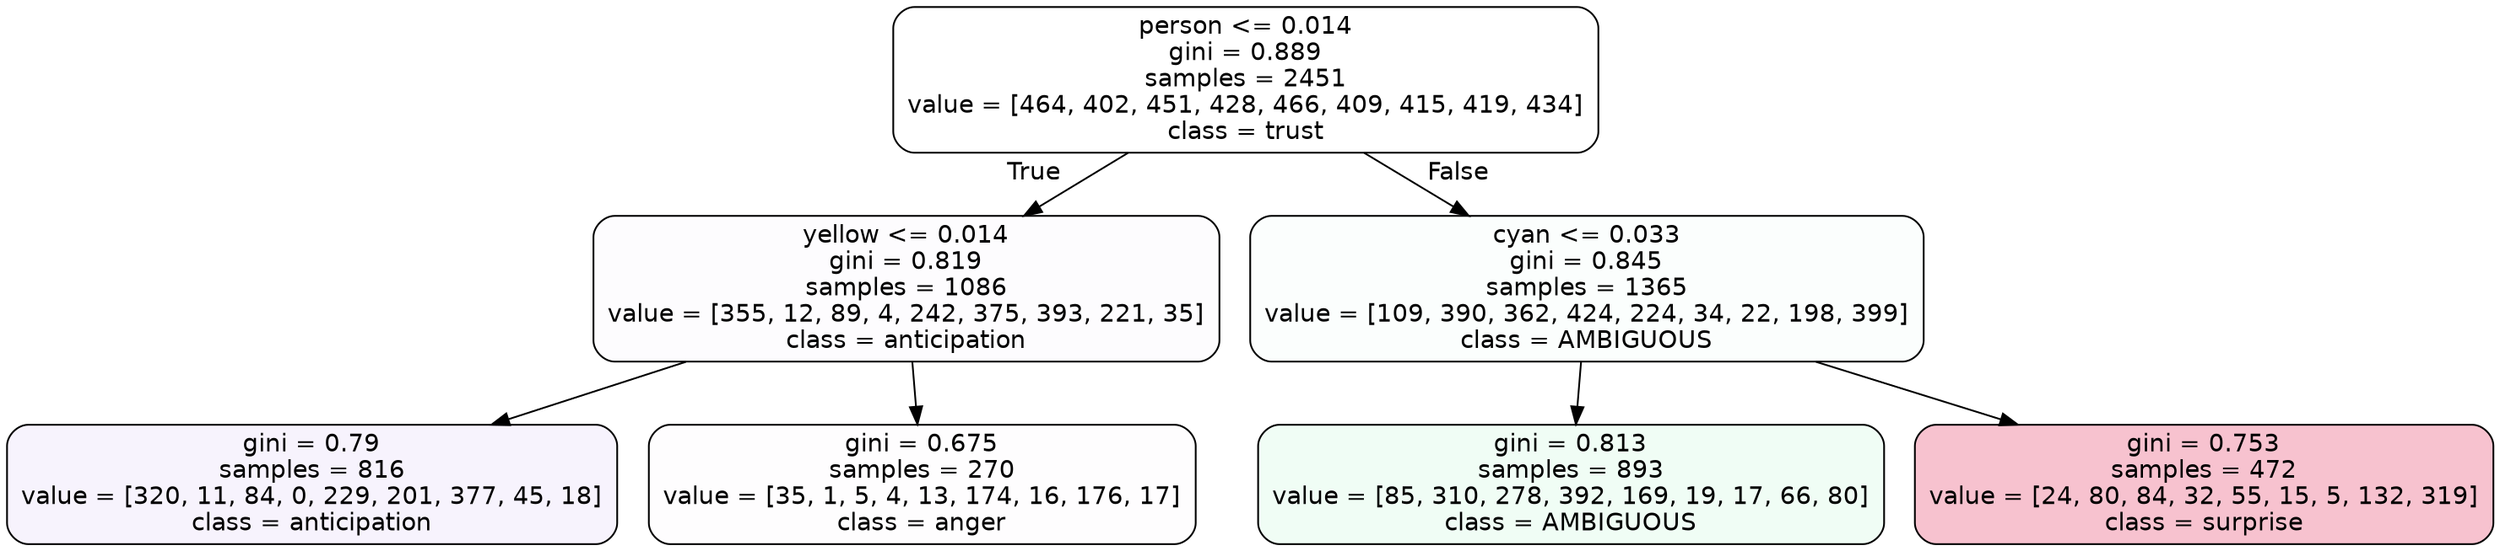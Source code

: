 digraph Tree {
node [shape=box, style="filled, rounded", color="black", fontname=helvetica] ;
edge [fontname=helvetica] ;
0 [label="person <= 0.014\ngini = 0.889\nsamples = 2451\nvalue = [464, 402, 451, 428, 466, 409, 415, 419, 434]\nclass = trust", fillcolor="#39d7e500"] ;
1 [label="yellow <= 0.014\ngini = 0.819\nsamples = 1086\nvalue = [355, 12, 89, 4, 242, 375, 393, 221, 35]\nclass = anticipation", fillcolor="#8139e503"] ;
0 -> 1 [labeldistance=2.5, labelangle=45, headlabel="True"] ;
2 [label="gini = 0.79\nsamples = 816\nvalue = [320, 11, 84, 0, 229, 201, 377, 45, 18]\nclass = anticipation", fillcolor="#8139e50f"] ;
1 -> 2 ;
3 [label="gini = 0.675\nsamples = 270\nvalue = [35, 1, 5, 4, 13, 174, 16, 176, 17]\nclass = anger", fillcolor="#e539d702"] ;
1 -> 3 ;
4 [label="cyan <= 0.033\ngini = 0.845\nsamples = 1365\nvalue = [109, 390, 362, 424, 224, 34, 22, 198, 399]\nclass = AMBIGUOUS", fillcolor="#39e58104"] ;
0 -> 4 [labeldistance=2.5, labelangle=-45, headlabel="False"] ;
5 [label="gini = 0.813\nsamples = 893\nvalue = [85, 310, 278, 392, 169, 19, 17, 66, 80]\nclass = AMBIGUOUS", fillcolor="#39e58113"] ;
4 -> 5 ;
6 [label="gini = 0.753\nsamples = 472\nvalue = [24, 80, 84, 32, 55, 15, 5, 132, 319]\nclass = surprise", fillcolor="#e539644e"] ;
4 -> 6 ;
}